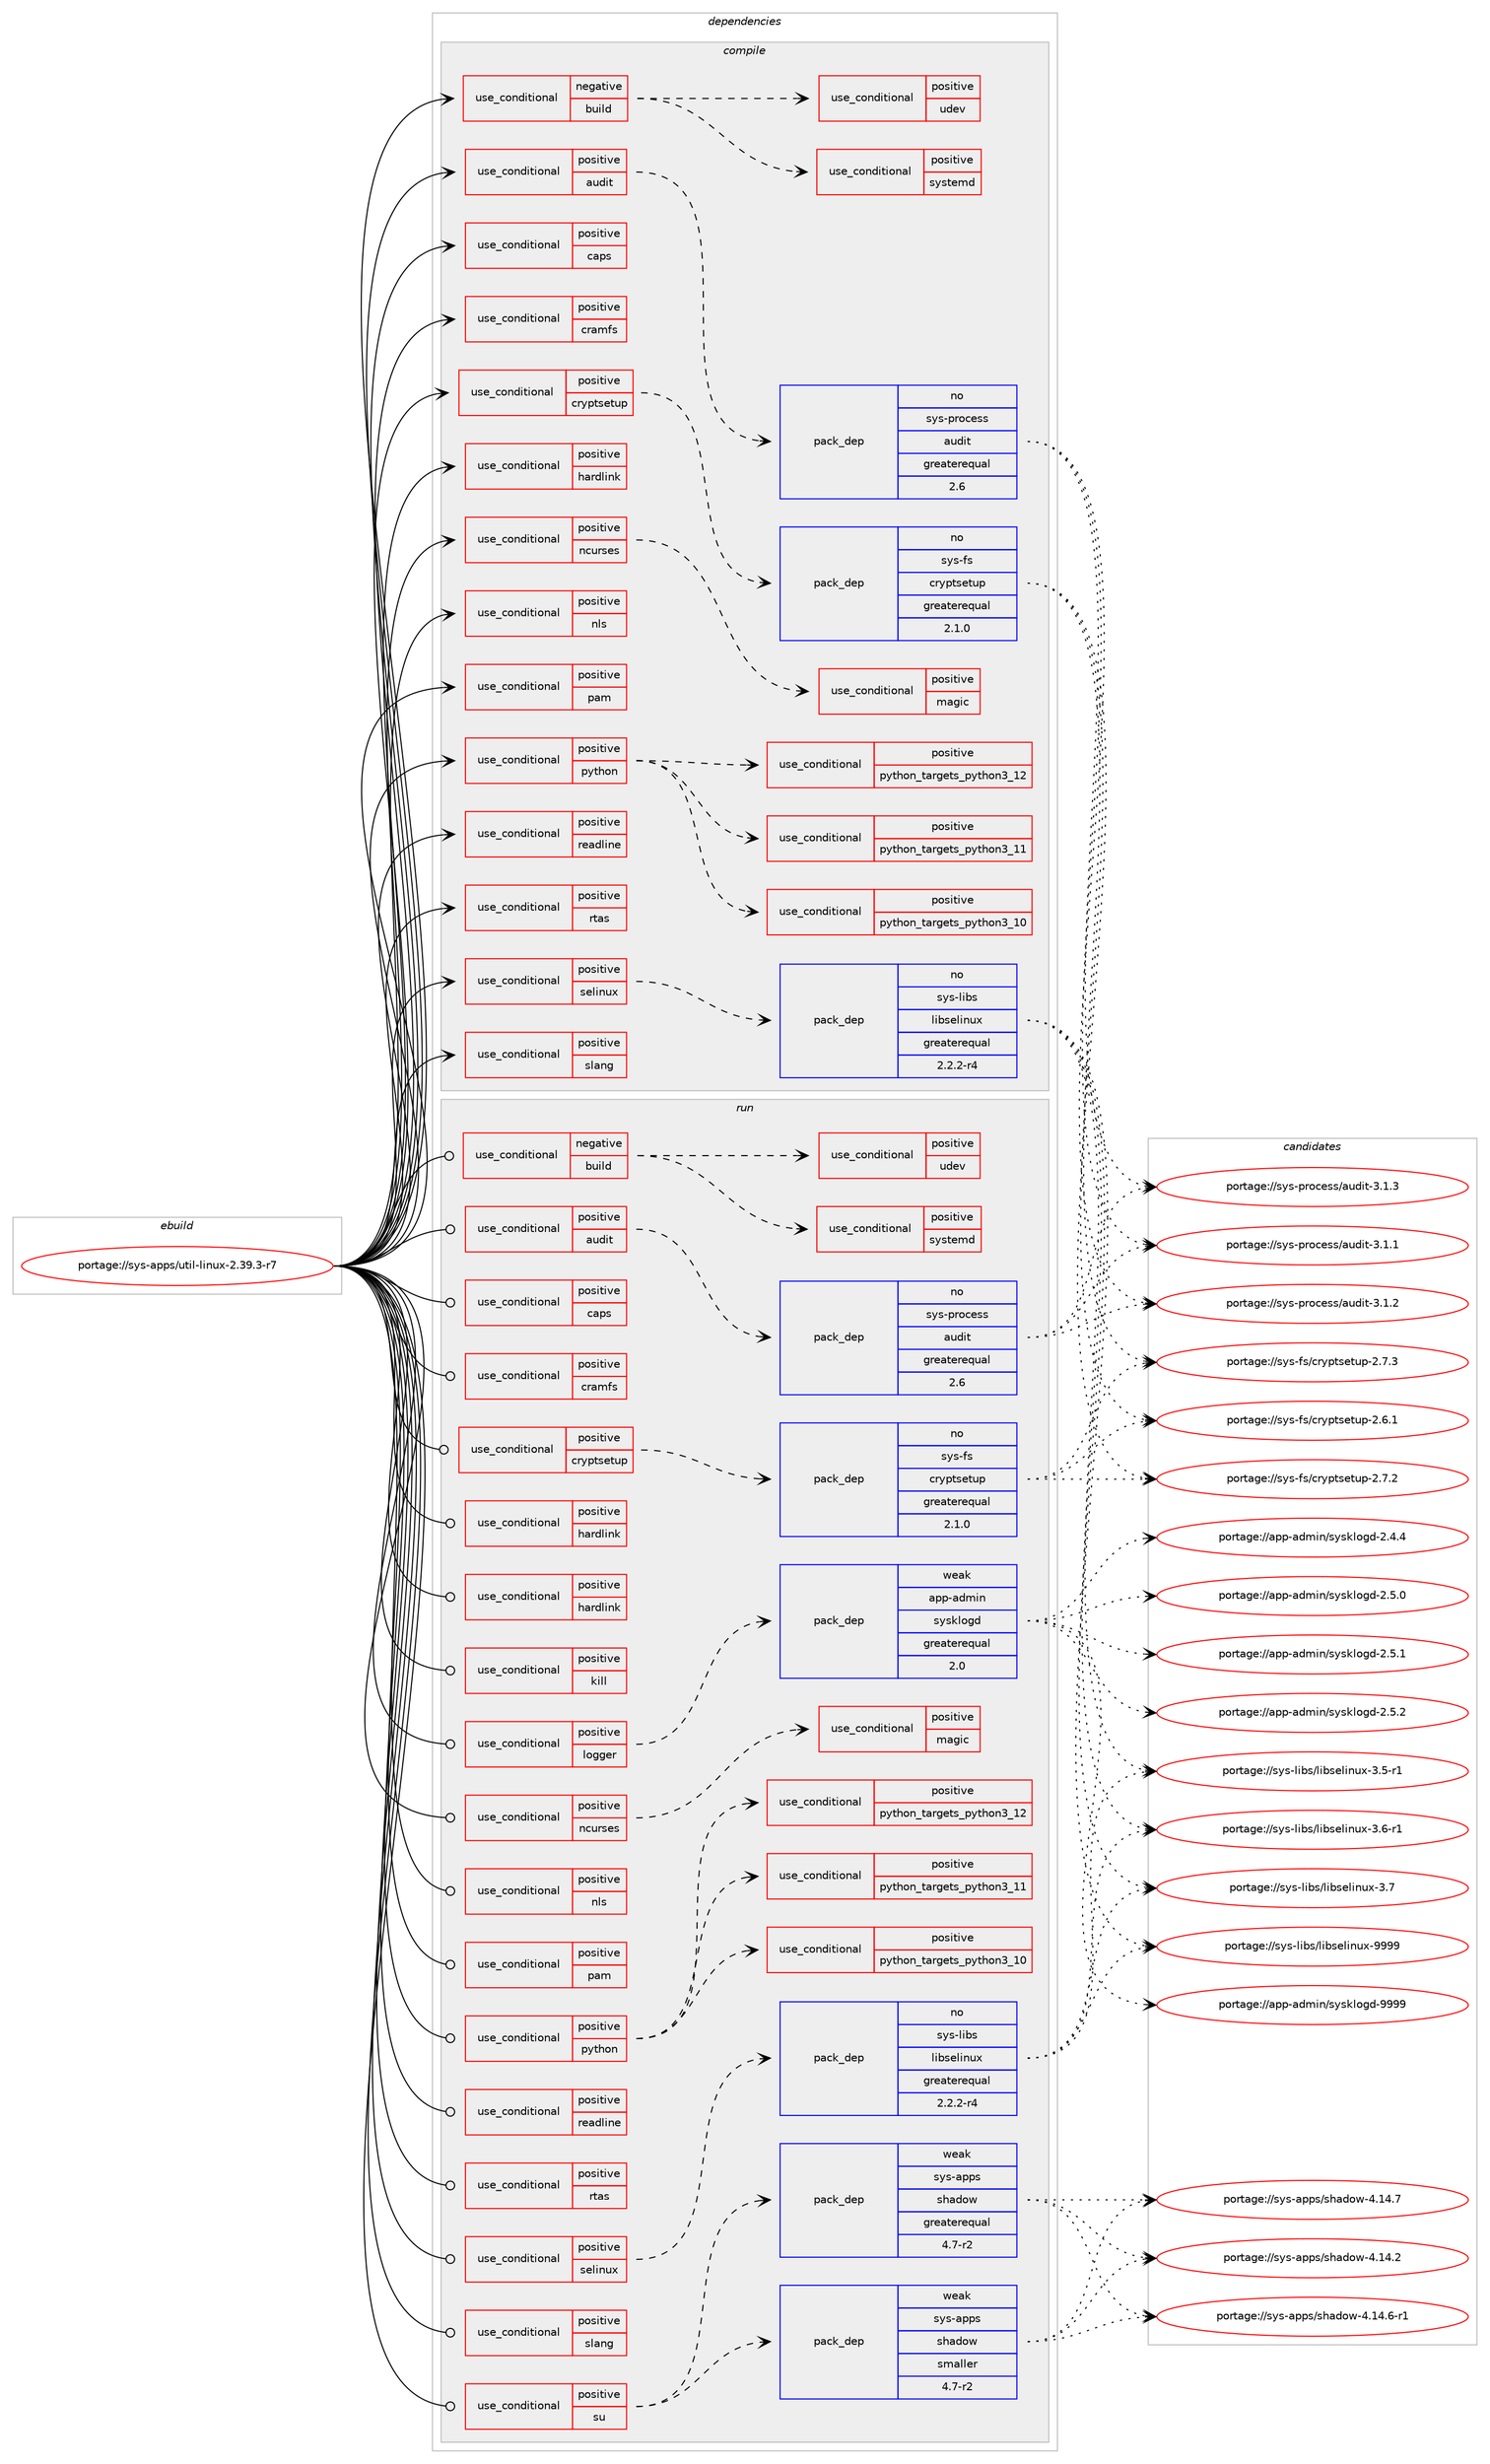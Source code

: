 digraph prolog {

# *************
# Graph options
# *************

newrank=true;
concentrate=true;
compound=true;
graph [rankdir=LR,fontname=Helvetica,fontsize=10,ranksep=1.5];#, ranksep=2.5, nodesep=0.2];
edge  [arrowhead=vee];
node  [fontname=Helvetica,fontsize=10];

# **********
# The ebuild
# **********

subgraph cluster_leftcol {
color=gray;
rank=same;
label=<<i>ebuild</i>>;
id [label="portage://sys-apps/util-linux-2.39.3-r7", color=red, width=4, href="../sys-apps/util-linux-2.39.3-r7.svg"];
}

# ****************
# The dependencies
# ****************

subgraph cluster_midcol {
color=gray;
label=<<i>dependencies</i>>;
subgraph cluster_compile {
fillcolor="#eeeeee";
style=filled;
label=<<i>compile</i>>;
subgraph cond110214 {
dependency213957 [label=<<TABLE BORDER="0" CELLBORDER="1" CELLSPACING="0" CELLPADDING="4"><TR><TD ROWSPAN="3" CELLPADDING="10">use_conditional</TD></TR><TR><TD>negative</TD></TR><TR><TD>build</TD></TR></TABLE>>, shape=none, color=red];
subgraph cond110215 {
dependency213958 [label=<<TABLE BORDER="0" CELLBORDER="1" CELLSPACING="0" CELLPADDING="4"><TR><TD ROWSPAN="3" CELLPADDING="10">use_conditional</TD></TR><TR><TD>positive</TD></TR><TR><TD>systemd</TD></TR></TABLE>>, shape=none, color=red];
# *** BEGIN UNKNOWN DEPENDENCY TYPE (TODO) ***
# dependency213958 -> package_dependency(portage://sys-apps/util-linux-2.39.3-r7,install,no,sys-apps,systemd,none,[,,],[],[])
# *** END UNKNOWN DEPENDENCY TYPE (TODO) ***

}
dependency213957:e -> dependency213958:w [weight=20,style="dashed",arrowhead="vee"];
subgraph cond110216 {
dependency213959 [label=<<TABLE BORDER="0" CELLBORDER="1" CELLSPACING="0" CELLPADDING="4"><TR><TD ROWSPAN="3" CELLPADDING="10">use_conditional</TD></TR><TR><TD>positive</TD></TR><TR><TD>udev</TD></TR></TABLE>>, shape=none, color=red];
# *** BEGIN UNKNOWN DEPENDENCY TYPE (TODO) ***
# dependency213959 -> package_dependency(portage://sys-apps/util-linux-2.39.3-r7,install,no,virtual,libudev,none,[,,],any_same_slot,[])
# *** END UNKNOWN DEPENDENCY TYPE (TODO) ***

}
dependency213957:e -> dependency213959:w [weight=20,style="dashed",arrowhead="vee"];
}
id:e -> dependency213957:w [weight=20,style="solid",arrowhead="vee"];
subgraph cond110217 {
dependency213960 [label=<<TABLE BORDER="0" CELLBORDER="1" CELLSPACING="0" CELLPADDING="4"><TR><TD ROWSPAN="3" CELLPADDING="10">use_conditional</TD></TR><TR><TD>positive</TD></TR><TR><TD>audit</TD></TR></TABLE>>, shape=none, color=red];
subgraph pack100882 {
dependency213961 [label=<<TABLE BORDER="0" CELLBORDER="1" CELLSPACING="0" CELLPADDING="4" WIDTH="220"><TR><TD ROWSPAN="6" CELLPADDING="30">pack_dep</TD></TR><TR><TD WIDTH="110">no</TD></TR><TR><TD>sys-process</TD></TR><TR><TD>audit</TD></TR><TR><TD>greaterequal</TD></TR><TR><TD>2.6</TD></TR></TABLE>>, shape=none, color=blue];
}
dependency213960:e -> dependency213961:w [weight=20,style="dashed",arrowhead="vee"];
}
id:e -> dependency213960:w [weight=20,style="solid",arrowhead="vee"];
subgraph cond110218 {
dependency213962 [label=<<TABLE BORDER="0" CELLBORDER="1" CELLSPACING="0" CELLPADDING="4"><TR><TD ROWSPAN="3" CELLPADDING="10">use_conditional</TD></TR><TR><TD>positive</TD></TR><TR><TD>caps</TD></TR></TABLE>>, shape=none, color=red];
# *** BEGIN UNKNOWN DEPENDENCY TYPE (TODO) ***
# dependency213962 -> package_dependency(portage://sys-apps/util-linux-2.39.3-r7,install,no,sys-libs,libcap-ng,none,[,,],[],[])
# *** END UNKNOWN DEPENDENCY TYPE (TODO) ***

}
id:e -> dependency213962:w [weight=20,style="solid",arrowhead="vee"];
subgraph cond110219 {
dependency213963 [label=<<TABLE BORDER="0" CELLBORDER="1" CELLSPACING="0" CELLPADDING="4"><TR><TD ROWSPAN="3" CELLPADDING="10">use_conditional</TD></TR><TR><TD>positive</TD></TR><TR><TD>cramfs</TD></TR></TABLE>>, shape=none, color=red];
# *** BEGIN UNKNOWN DEPENDENCY TYPE (TODO) ***
# dependency213963 -> package_dependency(portage://sys-apps/util-linux-2.39.3-r7,install,no,sys-libs,zlib,none,[,,],any_same_slot,[])
# *** END UNKNOWN DEPENDENCY TYPE (TODO) ***

}
id:e -> dependency213963:w [weight=20,style="solid",arrowhead="vee"];
subgraph cond110220 {
dependency213964 [label=<<TABLE BORDER="0" CELLBORDER="1" CELLSPACING="0" CELLPADDING="4"><TR><TD ROWSPAN="3" CELLPADDING="10">use_conditional</TD></TR><TR><TD>positive</TD></TR><TR><TD>cryptsetup</TD></TR></TABLE>>, shape=none, color=red];
subgraph pack100883 {
dependency213965 [label=<<TABLE BORDER="0" CELLBORDER="1" CELLSPACING="0" CELLPADDING="4" WIDTH="220"><TR><TD ROWSPAN="6" CELLPADDING="30">pack_dep</TD></TR><TR><TD WIDTH="110">no</TD></TR><TR><TD>sys-fs</TD></TR><TR><TD>cryptsetup</TD></TR><TR><TD>greaterequal</TD></TR><TR><TD>2.1.0</TD></TR></TABLE>>, shape=none, color=blue];
}
dependency213964:e -> dependency213965:w [weight=20,style="dashed",arrowhead="vee"];
}
id:e -> dependency213964:w [weight=20,style="solid",arrowhead="vee"];
subgraph cond110221 {
dependency213966 [label=<<TABLE BORDER="0" CELLBORDER="1" CELLSPACING="0" CELLPADDING="4"><TR><TD ROWSPAN="3" CELLPADDING="10">use_conditional</TD></TR><TR><TD>positive</TD></TR><TR><TD>hardlink</TD></TR></TABLE>>, shape=none, color=red];
# *** BEGIN UNKNOWN DEPENDENCY TYPE (TODO) ***
# dependency213966 -> package_dependency(portage://sys-apps/util-linux-2.39.3-r7,install,no,dev-libs,libpcre2,none,[,,],any_same_slot,[])
# *** END UNKNOWN DEPENDENCY TYPE (TODO) ***

}
id:e -> dependency213966:w [weight=20,style="solid",arrowhead="vee"];
subgraph cond110222 {
dependency213967 [label=<<TABLE BORDER="0" CELLBORDER="1" CELLSPACING="0" CELLPADDING="4"><TR><TD ROWSPAN="3" CELLPADDING="10">use_conditional</TD></TR><TR><TD>positive</TD></TR><TR><TD>ncurses</TD></TR></TABLE>>, shape=none, color=red];
# *** BEGIN UNKNOWN DEPENDENCY TYPE (TODO) ***
# dependency213967 -> package_dependency(portage://sys-apps/util-linux-2.39.3-r7,install,no,sys-libs,ncurses,none,[,,],any_same_slot,[use(optenable(unicode),positive)])
# *** END UNKNOWN DEPENDENCY TYPE (TODO) ***

subgraph cond110223 {
dependency213968 [label=<<TABLE BORDER="0" CELLBORDER="1" CELLSPACING="0" CELLPADDING="4"><TR><TD ROWSPAN="3" CELLPADDING="10">use_conditional</TD></TR><TR><TD>positive</TD></TR><TR><TD>magic</TD></TR></TABLE>>, shape=none, color=red];
# *** BEGIN UNKNOWN DEPENDENCY TYPE (TODO) ***
# dependency213968 -> package_dependency(portage://sys-apps/util-linux-2.39.3-r7,install,no,sys-apps,file,none,[,,],[slot(0),equal],[])
# *** END UNKNOWN DEPENDENCY TYPE (TODO) ***

}
dependency213967:e -> dependency213968:w [weight=20,style="dashed",arrowhead="vee"];
}
id:e -> dependency213967:w [weight=20,style="solid",arrowhead="vee"];
subgraph cond110224 {
dependency213969 [label=<<TABLE BORDER="0" CELLBORDER="1" CELLSPACING="0" CELLPADDING="4"><TR><TD ROWSPAN="3" CELLPADDING="10">use_conditional</TD></TR><TR><TD>positive</TD></TR><TR><TD>nls</TD></TR></TABLE>>, shape=none, color=red];
# *** BEGIN UNKNOWN DEPENDENCY TYPE (TODO) ***
# dependency213969 -> package_dependency(portage://sys-apps/util-linux-2.39.3-r7,install,no,virtual,libintl,none,[,,],[],[use(optenable(abi_x86_32),negative),use(optenable(abi_x86_64),negative),use(optenable(abi_x86_x32),negative),use(optenable(abi_mips_n32),negative),use(optenable(abi_mips_n64),negative),use(optenable(abi_mips_o32),negative),use(optenable(abi_s390_32),negative),use(optenable(abi_s390_64),negative)])
# *** END UNKNOWN DEPENDENCY TYPE (TODO) ***

}
id:e -> dependency213969:w [weight=20,style="solid",arrowhead="vee"];
subgraph cond110225 {
dependency213970 [label=<<TABLE BORDER="0" CELLBORDER="1" CELLSPACING="0" CELLPADDING="4"><TR><TD ROWSPAN="3" CELLPADDING="10">use_conditional</TD></TR><TR><TD>positive</TD></TR><TR><TD>pam</TD></TR></TABLE>>, shape=none, color=red];
# *** BEGIN UNKNOWN DEPENDENCY TYPE (TODO) ***
# dependency213970 -> package_dependency(portage://sys-apps/util-linux-2.39.3-r7,install,no,sys-libs,pam,none,[,,],[],[])
# *** END UNKNOWN DEPENDENCY TYPE (TODO) ***

}
id:e -> dependency213970:w [weight=20,style="solid",arrowhead="vee"];
subgraph cond110226 {
dependency213971 [label=<<TABLE BORDER="0" CELLBORDER="1" CELLSPACING="0" CELLPADDING="4"><TR><TD ROWSPAN="3" CELLPADDING="10">use_conditional</TD></TR><TR><TD>positive</TD></TR><TR><TD>python</TD></TR></TABLE>>, shape=none, color=red];
subgraph cond110227 {
dependency213972 [label=<<TABLE BORDER="0" CELLBORDER="1" CELLSPACING="0" CELLPADDING="4"><TR><TD ROWSPAN="3" CELLPADDING="10">use_conditional</TD></TR><TR><TD>positive</TD></TR><TR><TD>python_targets_python3_10</TD></TR></TABLE>>, shape=none, color=red];
# *** BEGIN UNKNOWN DEPENDENCY TYPE (TODO) ***
# dependency213972 -> package_dependency(portage://sys-apps/util-linux-2.39.3-r7,install,no,dev-lang,python,none,[,,],[slot(3.10)],[])
# *** END UNKNOWN DEPENDENCY TYPE (TODO) ***

}
dependency213971:e -> dependency213972:w [weight=20,style="dashed",arrowhead="vee"];
subgraph cond110228 {
dependency213973 [label=<<TABLE BORDER="0" CELLBORDER="1" CELLSPACING="0" CELLPADDING="4"><TR><TD ROWSPAN="3" CELLPADDING="10">use_conditional</TD></TR><TR><TD>positive</TD></TR><TR><TD>python_targets_python3_11</TD></TR></TABLE>>, shape=none, color=red];
# *** BEGIN UNKNOWN DEPENDENCY TYPE (TODO) ***
# dependency213973 -> package_dependency(portage://sys-apps/util-linux-2.39.3-r7,install,no,dev-lang,python,none,[,,],[slot(3.11)],[])
# *** END UNKNOWN DEPENDENCY TYPE (TODO) ***

}
dependency213971:e -> dependency213973:w [weight=20,style="dashed",arrowhead="vee"];
subgraph cond110229 {
dependency213974 [label=<<TABLE BORDER="0" CELLBORDER="1" CELLSPACING="0" CELLPADDING="4"><TR><TD ROWSPAN="3" CELLPADDING="10">use_conditional</TD></TR><TR><TD>positive</TD></TR><TR><TD>python_targets_python3_12</TD></TR></TABLE>>, shape=none, color=red];
# *** BEGIN UNKNOWN DEPENDENCY TYPE (TODO) ***
# dependency213974 -> package_dependency(portage://sys-apps/util-linux-2.39.3-r7,install,no,dev-lang,python,none,[,,],[slot(3.12)],[])
# *** END UNKNOWN DEPENDENCY TYPE (TODO) ***

}
dependency213971:e -> dependency213974:w [weight=20,style="dashed",arrowhead="vee"];
}
id:e -> dependency213971:w [weight=20,style="solid",arrowhead="vee"];
subgraph cond110230 {
dependency213975 [label=<<TABLE BORDER="0" CELLBORDER="1" CELLSPACING="0" CELLPADDING="4"><TR><TD ROWSPAN="3" CELLPADDING="10">use_conditional</TD></TR><TR><TD>positive</TD></TR><TR><TD>readline</TD></TR></TABLE>>, shape=none, color=red];
# *** BEGIN UNKNOWN DEPENDENCY TYPE (TODO) ***
# dependency213975 -> package_dependency(portage://sys-apps/util-linux-2.39.3-r7,install,no,sys-libs,readline,none,[,,],[slot(0),equal],[])
# *** END UNKNOWN DEPENDENCY TYPE (TODO) ***

}
id:e -> dependency213975:w [weight=20,style="solid",arrowhead="vee"];
subgraph cond110231 {
dependency213976 [label=<<TABLE BORDER="0" CELLBORDER="1" CELLSPACING="0" CELLPADDING="4"><TR><TD ROWSPAN="3" CELLPADDING="10">use_conditional</TD></TR><TR><TD>positive</TD></TR><TR><TD>rtas</TD></TR></TABLE>>, shape=none, color=red];
# *** BEGIN UNKNOWN DEPENDENCY TYPE (TODO) ***
# dependency213976 -> package_dependency(portage://sys-apps/util-linux-2.39.3-r7,install,no,sys-libs,librtas,none,[,,],[],[])
# *** END UNKNOWN DEPENDENCY TYPE (TODO) ***

}
id:e -> dependency213976:w [weight=20,style="solid",arrowhead="vee"];
subgraph cond110232 {
dependency213977 [label=<<TABLE BORDER="0" CELLBORDER="1" CELLSPACING="0" CELLPADDING="4"><TR><TD ROWSPAN="3" CELLPADDING="10">use_conditional</TD></TR><TR><TD>positive</TD></TR><TR><TD>selinux</TD></TR></TABLE>>, shape=none, color=red];
subgraph pack100884 {
dependency213978 [label=<<TABLE BORDER="0" CELLBORDER="1" CELLSPACING="0" CELLPADDING="4" WIDTH="220"><TR><TD ROWSPAN="6" CELLPADDING="30">pack_dep</TD></TR><TR><TD WIDTH="110">no</TD></TR><TR><TD>sys-libs</TD></TR><TR><TD>libselinux</TD></TR><TR><TD>greaterequal</TD></TR><TR><TD>2.2.2-r4</TD></TR></TABLE>>, shape=none, color=blue];
}
dependency213977:e -> dependency213978:w [weight=20,style="dashed",arrowhead="vee"];
}
id:e -> dependency213977:w [weight=20,style="solid",arrowhead="vee"];
subgraph cond110233 {
dependency213979 [label=<<TABLE BORDER="0" CELLBORDER="1" CELLSPACING="0" CELLPADDING="4"><TR><TD ROWSPAN="3" CELLPADDING="10">use_conditional</TD></TR><TR><TD>positive</TD></TR><TR><TD>slang</TD></TR></TABLE>>, shape=none, color=red];
# *** BEGIN UNKNOWN DEPENDENCY TYPE (TODO) ***
# dependency213979 -> package_dependency(portage://sys-apps/util-linux-2.39.3-r7,install,no,sys-libs,slang,none,[,,],[],[])
# *** END UNKNOWN DEPENDENCY TYPE (TODO) ***

}
id:e -> dependency213979:w [weight=20,style="solid",arrowhead="vee"];
# *** BEGIN UNKNOWN DEPENDENCY TYPE (TODO) ***
# id -> package_dependency(portage://sys-apps/util-linux-2.39.3-r7,install,no,acct-group,root,none,[,,],[],[])
# *** END UNKNOWN DEPENDENCY TYPE (TODO) ***

# *** BEGIN UNKNOWN DEPENDENCY TYPE (TODO) ***
# id -> package_dependency(portage://sys-apps/util-linux-2.39.3-r7,install,no,virtual,libcrypt,none,[,,],any_same_slot,[])
# *** END UNKNOWN DEPENDENCY TYPE (TODO) ***

# *** BEGIN UNKNOWN DEPENDENCY TYPE (TODO) ***
# id -> package_dependency(portage://sys-apps/util-linux-2.39.3-r7,install,no,virtual,os-headers,none,[,,],[],[])
# *** END UNKNOWN DEPENDENCY TYPE (TODO) ***

}
subgraph cluster_compileandrun {
fillcolor="#eeeeee";
style=filled;
label=<<i>compile and run</i>>;
}
subgraph cluster_run {
fillcolor="#eeeeee";
style=filled;
label=<<i>run</i>>;
subgraph cond110234 {
dependency213980 [label=<<TABLE BORDER="0" CELLBORDER="1" CELLSPACING="0" CELLPADDING="4"><TR><TD ROWSPAN="3" CELLPADDING="10">use_conditional</TD></TR><TR><TD>negative</TD></TR><TR><TD>build</TD></TR></TABLE>>, shape=none, color=red];
subgraph cond110235 {
dependency213981 [label=<<TABLE BORDER="0" CELLBORDER="1" CELLSPACING="0" CELLPADDING="4"><TR><TD ROWSPAN="3" CELLPADDING="10">use_conditional</TD></TR><TR><TD>positive</TD></TR><TR><TD>systemd</TD></TR></TABLE>>, shape=none, color=red];
# *** BEGIN UNKNOWN DEPENDENCY TYPE (TODO) ***
# dependency213981 -> package_dependency(portage://sys-apps/util-linux-2.39.3-r7,run,no,sys-apps,systemd,none,[,,],[],[])
# *** END UNKNOWN DEPENDENCY TYPE (TODO) ***

}
dependency213980:e -> dependency213981:w [weight=20,style="dashed",arrowhead="vee"];
subgraph cond110236 {
dependency213982 [label=<<TABLE BORDER="0" CELLBORDER="1" CELLSPACING="0" CELLPADDING="4"><TR><TD ROWSPAN="3" CELLPADDING="10">use_conditional</TD></TR><TR><TD>positive</TD></TR><TR><TD>udev</TD></TR></TABLE>>, shape=none, color=red];
# *** BEGIN UNKNOWN DEPENDENCY TYPE (TODO) ***
# dependency213982 -> package_dependency(portage://sys-apps/util-linux-2.39.3-r7,run,no,virtual,libudev,none,[,,],any_same_slot,[])
# *** END UNKNOWN DEPENDENCY TYPE (TODO) ***

}
dependency213980:e -> dependency213982:w [weight=20,style="dashed",arrowhead="vee"];
}
id:e -> dependency213980:w [weight=20,style="solid",arrowhead="odot"];
subgraph cond110237 {
dependency213983 [label=<<TABLE BORDER="0" CELLBORDER="1" CELLSPACING="0" CELLPADDING="4"><TR><TD ROWSPAN="3" CELLPADDING="10">use_conditional</TD></TR><TR><TD>positive</TD></TR><TR><TD>audit</TD></TR></TABLE>>, shape=none, color=red];
subgraph pack100885 {
dependency213984 [label=<<TABLE BORDER="0" CELLBORDER="1" CELLSPACING="0" CELLPADDING="4" WIDTH="220"><TR><TD ROWSPAN="6" CELLPADDING="30">pack_dep</TD></TR><TR><TD WIDTH="110">no</TD></TR><TR><TD>sys-process</TD></TR><TR><TD>audit</TD></TR><TR><TD>greaterequal</TD></TR><TR><TD>2.6</TD></TR></TABLE>>, shape=none, color=blue];
}
dependency213983:e -> dependency213984:w [weight=20,style="dashed",arrowhead="vee"];
}
id:e -> dependency213983:w [weight=20,style="solid",arrowhead="odot"];
subgraph cond110238 {
dependency213985 [label=<<TABLE BORDER="0" CELLBORDER="1" CELLSPACING="0" CELLPADDING="4"><TR><TD ROWSPAN="3" CELLPADDING="10">use_conditional</TD></TR><TR><TD>positive</TD></TR><TR><TD>caps</TD></TR></TABLE>>, shape=none, color=red];
# *** BEGIN UNKNOWN DEPENDENCY TYPE (TODO) ***
# dependency213985 -> package_dependency(portage://sys-apps/util-linux-2.39.3-r7,run,no,sys-libs,libcap-ng,none,[,,],[],[])
# *** END UNKNOWN DEPENDENCY TYPE (TODO) ***

}
id:e -> dependency213985:w [weight=20,style="solid",arrowhead="odot"];
subgraph cond110239 {
dependency213986 [label=<<TABLE BORDER="0" CELLBORDER="1" CELLSPACING="0" CELLPADDING="4"><TR><TD ROWSPAN="3" CELLPADDING="10">use_conditional</TD></TR><TR><TD>positive</TD></TR><TR><TD>cramfs</TD></TR></TABLE>>, shape=none, color=red];
# *** BEGIN UNKNOWN DEPENDENCY TYPE (TODO) ***
# dependency213986 -> package_dependency(portage://sys-apps/util-linux-2.39.3-r7,run,no,sys-libs,zlib,none,[,,],any_same_slot,[])
# *** END UNKNOWN DEPENDENCY TYPE (TODO) ***

}
id:e -> dependency213986:w [weight=20,style="solid",arrowhead="odot"];
subgraph cond110240 {
dependency213987 [label=<<TABLE BORDER="0" CELLBORDER="1" CELLSPACING="0" CELLPADDING="4"><TR><TD ROWSPAN="3" CELLPADDING="10">use_conditional</TD></TR><TR><TD>positive</TD></TR><TR><TD>cryptsetup</TD></TR></TABLE>>, shape=none, color=red];
subgraph pack100886 {
dependency213988 [label=<<TABLE BORDER="0" CELLBORDER="1" CELLSPACING="0" CELLPADDING="4" WIDTH="220"><TR><TD ROWSPAN="6" CELLPADDING="30">pack_dep</TD></TR><TR><TD WIDTH="110">no</TD></TR><TR><TD>sys-fs</TD></TR><TR><TD>cryptsetup</TD></TR><TR><TD>greaterequal</TD></TR><TR><TD>2.1.0</TD></TR></TABLE>>, shape=none, color=blue];
}
dependency213987:e -> dependency213988:w [weight=20,style="dashed",arrowhead="vee"];
}
id:e -> dependency213987:w [weight=20,style="solid",arrowhead="odot"];
subgraph cond110241 {
dependency213989 [label=<<TABLE BORDER="0" CELLBORDER="1" CELLSPACING="0" CELLPADDING="4"><TR><TD ROWSPAN="3" CELLPADDING="10">use_conditional</TD></TR><TR><TD>positive</TD></TR><TR><TD>hardlink</TD></TR></TABLE>>, shape=none, color=red];
# *** BEGIN UNKNOWN DEPENDENCY TYPE (TODO) ***
# dependency213989 -> package_dependency(portage://sys-apps/util-linux-2.39.3-r7,run,no,dev-libs,libpcre2,none,[,,],any_same_slot,[])
# *** END UNKNOWN DEPENDENCY TYPE (TODO) ***

}
id:e -> dependency213989:w [weight=20,style="solid",arrowhead="odot"];
subgraph cond110242 {
dependency213990 [label=<<TABLE BORDER="0" CELLBORDER="1" CELLSPACING="0" CELLPADDING="4"><TR><TD ROWSPAN="3" CELLPADDING="10">use_conditional</TD></TR><TR><TD>positive</TD></TR><TR><TD>hardlink</TD></TR></TABLE>>, shape=none, color=red];
# *** BEGIN UNKNOWN DEPENDENCY TYPE (TODO) ***
# dependency213990 -> package_dependency(portage://sys-apps/util-linux-2.39.3-r7,run,weak,app-arch,hardlink,none,[,,],[],[])
# *** END UNKNOWN DEPENDENCY TYPE (TODO) ***

}
id:e -> dependency213990:w [weight=20,style="solid",arrowhead="odot"];
subgraph cond110243 {
dependency213991 [label=<<TABLE BORDER="0" CELLBORDER="1" CELLSPACING="0" CELLPADDING="4"><TR><TD ROWSPAN="3" CELLPADDING="10">use_conditional</TD></TR><TR><TD>positive</TD></TR><TR><TD>kill</TD></TR></TABLE>>, shape=none, color=red];
# *** BEGIN UNKNOWN DEPENDENCY TYPE (TODO) ***
# dependency213991 -> package_dependency(portage://sys-apps/util-linux-2.39.3-r7,run,weak,sys-apps,coreutils,none,[,,],[],[use(enable(kill),none)])
# *** END UNKNOWN DEPENDENCY TYPE (TODO) ***

# *** BEGIN UNKNOWN DEPENDENCY TYPE (TODO) ***
# dependency213991 -> package_dependency(portage://sys-apps/util-linux-2.39.3-r7,run,weak,sys-process,procps,none,[,,],[],[use(enable(kill),none)])
# *** END UNKNOWN DEPENDENCY TYPE (TODO) ***

}
id:e -> dependency213991:w [weight=20,style="solid",arrowhead="odot"];
subgraph cond110244 {
dependency213992 [label=<<TABLE BORDER="0" CELLBORDER="1" CELLSPACING="0" CELLPADDING="4"><TR><TD ROWSPAN="3" CELLPADDING="10">use_conditional</TD></TR><TR><TD>positive</TD></TR><TR><TD>logger</TD></TR></TABLE>>, shape=none, color=red];
subgraph pack100887 {
dependency213993 [label=<<TABLE BORDER="0" CELLBORDER="1" CELLSPACING="0" CELLPADDING="4" WIDTH="220"><TR><TD ROWSPAN="6" CELLPADDING="30">pack_dep</TD></TR><TR><TD WIDTH="110">weak</TD></TR><TR><TD>app-admin</TD></TR><TR><TD>sysklogd</TD></TR><TR><TD>greaterequal</TD></TR><TR><TD>2.0</TD></TR></TABLE>>, shape=none, color=blue];
}
dependency213992:e -> dependency213993:w [weight=20,style="dashed",arrowhead="vee"];
}
id:e -> dependency213992:w [weight=20,style="solid",arrowhead="odot"];
subgraph cond110245 {
dependency213994 [label=<<TABLE BORDER="0" CELLBORDER="1" CELLSPACING="0" CELLPADDING="4"><TR><TD ROWSPAN="3" CELLPADDING="10">use_conditional</TD></TR><TR><TD>positive</TD></TR><TR><TD>ncurses</TD></TR></TABLE>>, shape=none, color=red];
# *** BEGIN UNKNOWN DEPENDENCY TYPE (TODO) ***
# dependency213994 -> package_dependency(portage://sys-apps/util-linux-2.39.3-r7,run,no,sys-libs,ncurses,none,[,,],any_same_slot,[use(optenable(unicode),positive)])
# *** END UNKNOWN DEPENDENCY TYPE (TODO) ***

subgraph cond110246 {
dependency213995 [label=<<TABLE BORDER="0" CELLBORDER="1" CELLSPACING="0" CELLPADDING="4"><TR><TD ROWSPAN="3" CELLPADDING="10">use_conditional</TD></TR><TR><TD>positive</TD></TR><TR><TD>magic</TD></TR></TABLE>>, shape=none, color=red];
# *** BEGIN UNKNOWN DEPENDENCY TYPE (TODO) ***
# dependency213995 -> package_dependency(portage://sys-apps/util-linux-2.39.3-r7,run,no,sys-apps,file,none,[,,],[slot(0),equal],[])
# *** END UNKNOWN DEPENDENCY TYPE (TODO) ***

}
dependency213994:e -> dependency213995:w [weight=20,style="dashed",arrowhead="vee"];
}
id:e -> dependency213994:w [weight=20,style="solid",arrowhead="odot"];
subgraph cond110247 {
dependency213996 [label=<<TABLE BORDER="0" CELLBORDER="1" CELLSPACING="0" CELLPADDING="4"><TR><TD ROWSPAN="3" CELLPADDING="10">use_conditional</TD></TR><TR><TD>positive</TD></TR><TR><TD>nls</TD></TR></TABLE>>, shape=none, color=red];
# *** BEGIN UNKNOWN DEPENDENCY TYPE (TODO) ***
# dependency213996 -> package_dependency(portage://sys-apps/util-linux-2.39.3-r7,run,no,virtual,libintl,none,[,,],[],[use(optenable(abi_x86_32),negative),use(optenable(abi_x86_64),negative),use(optenable(abi_x86_x32),negative),use(optenable(abi_mips_n32),negative),use(optenable(abi_mips_n64),negative),use(optenable(abi_mips_o32),negative),use(optenable(abi_s390_32),negative),use(optenable(abi_s390_64),negative)])
# *** END UNKNOWN DEPENDENCY TYPE (TODO) ***

}
id:e -> dependency213996:w [weight=20,style="solid",arrowhead="odot"];
subgraph cond110248 {
dependency213997 [label=<<TABLE BORDER="0" CELLBORDER="1" CELLSPACING="0" CELLPADDING="4"><TR><TD ROWSPAN="3" CELLPADDING="10">use_conditional</TD></TR><TR><TD>positive</TD></TR><TR><TD>pam</TD></TR></TABLE>>, shape=none, color=red];
# *** BEGIN UNKNOWN DEPENDENCY TYPE (TODO) ***
# dependency213997 -> package_dependency(portage://sys-apps/util-linux-2.39.3-r7,run,no,sys-libs,pam,none,[,,],[],[])
# *** END UNKNOWN DEPENDENCY TYPE (TODO) ***

}
id:e -> dependency213997:w [weight=20,style="solid",arrowhead="odot"];
subgraph cond110249 {
dependency213998 [label=<<TABLE BORDER="0" CELLBORDER="1" CELLSPACING="0" CELLPADDING="4"><TR><TD ROWSPAN="3" CELLPADDING="10">use_conditional</TD></TR><TR><TD>positive</TD></TR><TR><TD>python</TD></TR></TABLE>>, shape=none, color=red];
subgraph cond110250 {
dependency213999 [label=<<TABLE BORDER="0" CELLBORDER="1" CELLSPACING="0" CELLPADDING="4"><TR><TD ROWSPAN="3" CELLPADDING="10">use_conditional</TD></TR><TR><TD>positive</TD></TR><TR><TD>python_targets_python3_10</TD></TR></TABLE>>, shape=none, color=red];
# *** BEGIN UNKNOWN DEPENDENCY TYPE (TODO) ***
# dependency213999 -> package_dependency(portage://sys-apps/util-linux-2.39.3-r7,run,no,dev-lang,python,none,[,,],[slot(3.10)],[])
# *** END UNKNOWN DEPENDENCY TYPE (TODO) ***

}
dependency213998:e -> dependency213999:w [weight=20,style="dashed",arrowhead="vee"];
subgraph cond110251 {
dependency214000 [label=<<TABLE BORDER="0" CELLBORDER="1" CELLSPACING="0" CELLPADDING="4"><TR><TD ROWSPAN="3" CELLPADDING="10">use_conditional</TD></TR><TR><TD>positive</TD></TR><TR><TD>python_targets_python3_11</TD></TR></TABLE>>, shape=none, color=red];
# *** BEGIN UNKNOWN DEPENDENCY TYPE (TODO) ***
# dependency214000 -> package_dependency(portage://sys-apps/util-linux-2.39.3-r7,run,no,dev-lang,python,none,[,,],[slot(3.11)],[])
# *** END UNKNOWN DEPENDENCY TYPE (TODO) ***

}
dependency213998:e -> dependency214000:w [weight=20,style="dashed",arrowhead="vee"];
subgraph cond110252 {
dependency214001 [label=<<TABLE BORDER="0" CELLBORDER="1" CELLSPACING="0" CELLPADDING="4"><TR><TD ROWSPAN="3" CELLPADDING="10">use_conditional</TD></TR><TR><TD>positive</TD></TR><TR><TD>python_targets_python3_12</TD></TR></TABLE>>, shape=none, color=red];
# *** BEGIN UNKNOWN DEPENDENCY TYPE (TODO) ***
# dependency214001 -> package_dependency(portage://sys-apps/util-linux-2.39.3-r7,run,no,dev-lang,python,none,[,,],[slot(3.12)],[])
# *** END UNKNOWN DEPENDENCY TYPE (TODO) ***

}
dependency213998:e -> dependency214001:w [weight=20,style="dashed",arrowhead="vee"];
}
id:e -> dependency213998:w [weight=20,style="solid",arrowhead="odot"];
subgraph cond110253 {
dependency214002 [label=<<TABLE BORDER="0" CELLBORDER="1" CELLSPACING="0" CELLPADDING="4"><TR><TD ROWSPAN="3" CELLPADDING="10">use_conditional</TD></TR><TR><TD>positive</TD></TR><TR><TD>readline</TD></TR></TABLE>>, shape=none, color=red];
# *** BEGIN UNKNOWN DEPENDENCY TYPE (TODO) ***
# dependency214002 -> package_dependency(portage://sys-apps/util-linux-2.39.3-r7,run,no,sys-libs,readline,none,[,,],[slot(0),equal],[])
# *** END UNKNOWN DEPENDENCY TYPE (TODO) ***

}
id:e -> dependency214002:w [weight=20,style="solid",arrowhead="odot"];
subgraph cond110254 {
dependency214003 [label=<<TABLE BORDER="0" CELLBORDER="1" CELLSPACING="0" CELLPADDING="4"><TR><TD ROWSPAN="3" CELLPADDING="10">use_conditional</TD></TR><TR><TD>positive</TD></TR><TR><TD>rtas</TD></TR></TABLE>>, shape=none, color=red];
# *** BEGIN UNKNOWN DEPENDENCY TYPE (TODO) ***
# dependency214003 -> package_dependency(portage://sys-apps/util-linux-2.39.3-r7,run,no,sys-libs,librtas,none,[,,],[],[])
# *** END UNKNOWN DEPENDENCY TYPE (TODO) ***

}
id:e -> dependency214003:w [weight=20,style="solid",arrowhead="odot"];
subgraph cond110255 {
dependency214004 [label=<<TABLE BORDER="0" CELLBORDER="1" CELLSPACING="0" CELLPADDING="4"><TR><TD ROWSPAN="3" CELLPADDING="10">use_conditional</TD></TR><TR><TD>positive</TD></TR><TR><TD>selinux</TD></TR></TABLE>>, shape=none, color=red];
subgraph pack100888 {
dependency214005 [label=<<TABLE BORDER="0" CELLBORDER="1" CELLSPACING="0" CELLPADDING="4" WIDTH="220"><TR><TD ROWSPAN="6" CELLPADDING="30">pack_dep</TD></TR><TR><TD WIDTH="110">no</TD></TR><TR><TD>sys-libs</TD></TR><TR><TD>libselinux</TD></TR><TR><TD>greaterequal</TD></TR><TR><TD>2.2.2-r4</TD></TR></TABLE>>, shape=none, color=blue];
}
dependency214004:e -> dependency214005:w [weight=20,style="dashed",arrowhead="vee"];
}
id:e -> dependency214004:w [weight=20,style="solid",arrowhead="odot"];
subgraph cond110256 {
dependency214006 [label=<<TABLE BORDER="0" CELLBORDER="1" CELLSPACING="0" CELLPADDING="4"><TR><TD ROWSPAN="3" CELLPADDING="10">use_conditional</TD></TR><TR><TD>positive</TD></TR><TR><TD>slang</TD></TR></TABLE>>, shape=none, color=red];
# *** BEGIN UNKNOWN DEPENDENCY TYPE (TODO) ***
# dependency214006 -> package_dependency(portage://sys-apps/util-linux-2.39.3-r7,run,no,sys-libs,slang,none,[,,],[],[])
# *** END UNKNOWN DEPENDENCY TYPE (TODO) ***

}
id:e -> dependency214006:w [weight=20,style="solid",arrowhead="odot"];
subgraph cond110257 {
dependency214007 [label=<<TABLE BORDER="0" CELLBORDER="1" CELLSPACING="0" CELLPADDING="4"><TR><TD ROWSPAN="3" CELLPADDING="10">use_conditional</TD></TR><TR><TD>positive</TD></TR><TR><TD>su</TD></TR></TABLE>>, shape=none, color=red];
subgraph pack100889 {
dependency214008 [label=<<TABLE BORDER="0" CELLBORDER="1" CELLSPACING="0" CELLPADDING="4" WIDTH="220"><TR><TD ROWSPAN="6" CELLPADDING="30">pack_dep</TD></TR><TR><TD WIDTH="110">weak</TD></TR><TR><TD>sys-apps</TD></TR><TR><TD>shadow</TD></TR><TR><TD>smaller</TD></TR><TR><TD>4.7-r2</TD></TR></TABLE>>, shape=none, color=blue];
}
dependency214007:e -> dependency214008:w [weight=20,style="dashed",arrowhead="vee"];
subgraph pack100890 {
dependency214009 [label=<<TABLE BORDER="0" CELLBORDER="1" CELLSPACING="0" CELLPADDING="4" WIDTH="220"><TR><TD ROWSPAN="6" CELLPADDING="30">pack_dep</TD></TR><TR><TD WIDTH="110">weak</TD></TR><TR><TD>sys-apps</TD></TR><TR><TD>shadow</TD></TR><TR><TD>greaterequal</TD></TR><TR><TD>4.7-r2</TD></TR></TABLE>>, shape=none, color=blue];
}
dependency214007:e -> dependency214009:w [weight=20,style="dashed",arrowhead="vee"];
}
id:e -> dependency214007:w [weight=20,style="solid",arrowhead="odot"];
# *** BEGIN UNKNOWN DEPENDENCY TYPE (TODO) ***
# id -> package_dependency(portage://sys-apps/util-linux-2.39.3-r7,run,no,virtual,libcrypt,none,[,,],any_same_slot,[])
# *** END UNKNOWN DEPENDENCY TYPE (TODO) ***

# *** BEGIN UNKNOWN DEPENDENCY TYPE (TODO) ***
# id -> package_dependency(portage://sys-apps/util-linux-2.39.3-r7,run,weak,net-wireless,rfkill,none,[,,],[],[])
# *** END UNKNOWN DEPENDENCY TYPE (TODO) ***

}
}

# **************
# The candidates
# **************

subgraph cluster_choices {
rank=same;
color=gray;
label=<<i>candidates</i>>;

subgraph choice100882 {
color=black;
nodesep=1;
choice11512111545112114111991011151154797117100105116455146494649 [label="portage://sys-process/audit-3.1.1", color=red, width=4,href="../sys-process/audit-3.1.1.svg"];
choice11512111545112114111991011151154797117100105116455146494650 [label="portage://sys-process/audit-3.1.2", color=red, width=4,href="../sys-process/audit-3.1.2.svg"];
choice11512111545112114111991011151154797117100105116455146494651 [label="portage://sys-process/audit-3.1.3", color=red, width=4,href="../sys-process/audit-3.1.3.svg"];
dependency213961:e -> choice11512111545112114111991011151154797117100105116455146494649:w [style=dotted,weight="100"];
dependency213961:e -> choice11512111545112114111991011151154797117100105116455146494650:w [style=dotted,weight="100"];
dependency213961:e -> choice11512111545112114111991011151154797117100105116455146494651:w [style=dotted,weight="100"];
}
subgraph choice100883 {
color=black;
nodesep=1;
choice115121115451021154799114121112116115101116117112455046544649 [label="portage://sys-fs/cryptsetup-2.6.1", color=red, width=4,href="../sys-fs/cryptsetup-2.6.1.svg"];
choice115121115451021154799114121112116115101116117112455046554650 [label="portage://sys-fs/cryptsetup-2.7.2", color=red, width=4,href="../sys-fs/cryptsetup-2.7.2.svg"];
choice115121115451021154799114121112116115101116117112455046554651 [label="portage://sys-fs/cryptsetup-2.7.3", color=red, width=4,href="../sys-fs/cryptsetup-2.7.3.svg"];
dependency213965:e -> choice115121115451021154799114121112116115101116117112455046544649:w [style=dotted,weight="100"];
dependency213965:e -> choice115121115451021154799114121112116115101116117112455046554650:w [style=dotted,weight="100"];
dependency213965:e -> choice115121115451021154799114121112116115101116117112455046554651:w [style=dotted,weight="100"];
}
subgraph choice100884 {
color=black;
nodesep=1;
choice11512111545108105981154710810598115101108105110117120455146534511449 [label="portage://sys-libs/libselinux-3.5-r1", color=red, width=4,href="../sys-libs/libselinux-3.5-r1.svg"];
choice11512111545108105981154710810598115101108105110117120455146544511449 [label="portage://sys-libs/libselinux-3.6-r1", color=red, width=4,href="../sys-libs/libselinux-3.6-r1.svg"];
choice1151211154510810598115471081059811510110810511011712045514655 [label="portage://sys-libs/libselinux-3.7", color=red, width=4,href="../sys-libs/libselinux-3.7.svg"];
choice115121115451081059811547108105981151011081051101171204557575757 [label="portage://sys-libs/libselinux-9999", color=red, width=4,href="../sys-libs/libselinux-9999.svg"];
dependency213978:e -> choice11512111545108105981154710810598115101108105110117120455146534511449:w [style=dotted,weight="100"];
dependency213978:e -> choice11512111545108105981154710810598115101108105110117120455146544511449:w [style=dotted,weight="100"];
dependency213978:e -> choice1151211154510810598115471081059811510110810511011712045514655:w [style=dotted,weight="100"];
dependency213978:e -> choice115121115451081059811547108105981151011081051101171204557575757:w [style=dotted,weight="100"];
}
subgraph choice100885 {
color=black;
nodesep=1;
choice11512111545112114111991011151154797117100105116455146494649 [label="portage://sys-process/audit-3.1.1", color=red, width=4,href="../sys-process/audit-3.1.1.svg"];
choice11512111545112114111991011151154797117100105116455146494650 [label="portage://sys-process/audit-3.1.2", color=red, width=4,href="../sys-process/audit-3.1.2.svg"];
choice11512111545112114111991011151154797117100105116455146494651 [label="portage://sys-process/audit-3.1.3", color=red, width=4,href="../sys-process/audit-3.1.3.svg"];
dependency213984:e -> choice11512111545112114111991011151154797117100105116455146494649:w [style=dotted,weight="100"];
dependency213984:e -> choice11512111545112114111991011151154797117100105116455146494650:w [style=dotted,weight="100"];
dependency213984:e -> choice11512111545112114111991011151154797117100105116455146494651:w [style=dotted,weight="100"];
}
subgraph choice100886 {
color=black;
nodesep=1;
choice115121115451021154799114121112116115101116117112455046544649 [label="portage://sys-fs/cryptsetup-2.6.1", color=red, width=4,href="../sys-fs/cryptsetup-2.6.1.svg"];
choice115121115451021154799114121112116115101116117112455046554650 [label="portage://sys-fs/cryptsetup-2.7.2", color=red, width=4,href="../sys-fs/cryptsetup-2.7.2.svg"];
choice115121115451021154799114121112116115101116117112455046554651 [label="portage://sys-fs/cryptsetup-2.7.3", color=red, width=4,href="../sys-fs/cryptsetup-2.7.3.svg"];
dependency213988:e -> choice115121115451021154799114121112116115101116117112455046544649:w [style=dotted,weight="100"];
dependency213988:e -> choice115121115451021154799114121112116115101116117112455046554650:w [style=dotted,weight="100"];
dependency213988:e -> choice115121115451021154799114121112116115101116117112455046554651:w [style=dotted,weight="100"];
}
subgraph choice100887 {
color=black;
nodesep=1;
choice97112112459710010910511047115121115107108111103100455046524652 [label="portage://app-admin/sysklogd-2.4.4", color=red, width=4,href="../app-admin/sysklogd-2.4.4.svg"];
choice97112112459710010910511047115121115107108111103100455046534648 [label="portage://app-admin/sysklogd-2.5.0", color=red, width=4,href="../app-admin/sysklogd-2.5.0.svg"];
choice97112112459710010910511047115121115107108111103100455046534649 [label="portage://app-admin/sysklogd-2.5.1", color=red, width=4,href="../app-admin/sysklogd-2.5.1.svg"];
choice97112112459710010910511047115121115107108111103100455046534650 [label="portage://app-admin/sysklogd-2.5.2", color=red, width=4,href="../app-admin/sysklogd-2.5.2.svg"];
choice971121124597100109105110471151211151071081111031004557575757 [label="portage://app-admin/sysklogd-9999", color=red, width=4,href="../app-admin/sysklogd-9999.svg"];
dependency213993:e -> choice97112112459710010910511047115121115107108111103100455046524652:w [style=dotted,weight="100"];
dependency213993:e -> choice97112112459710010910511047115121115107108111103100455046534648:w [style=dotted,weight="100"];
dependency213993:e -> choice97112112459710010910511047115121115107108111103100455046534649:w [style=dotted,weight="100"];
dependency213993:e -> choice97112112459710010910511047115121115107108111103100455046534650:w [style=dotted,weight="100"];
dependency213993:e -> choice971121124597100109105110471151211151071081111031004557575757:w [style=dotted,weight="100"];
}
subgraph choice100888 {
color=black;
nodesep=1;
choice11512111545108105981154710810598115101108105110117120455146534511449 [label="portage://sys-libs/libselinux-3.5-r1", color=red, width=4,href="../sys-libs/libselinux-3.5-r1.svg"];
choice11512111545108105981154710810598115101108105110117120455146544511449 [label="portage://sys-libs/libselinux-3.6-r1", color=red, width=4,href="../sys-libs/libselinux-3.6-r1.svg"];
choice1151211154510810598115471081059811510110810511011712045514655 [label="portage://sys-libs/libselinux-3.7", color=red, width=4,href="../sys-libs/libselinux-3.7.svg"];
choice115121115451081059811547108105981151011081051101171204557575757 [label="portage://sys-libs/libselinux-9999", color=red, width=4,href="../sys-libs/libselinux-9999.svg"];
dependency214005:e -> choice11512111545108105981154710810598115101108105110117120455146534511449:w [style=dotted,weight="100"];
dependency214005:e -> choice11512111545108105981154710810598115101108105110117120455146544511449:w [style=dotted,weight="100"];
dependency214005:e -> choice1151211154510810598115471081059811510110810511011712045514655:w [style=dotted,weight="100"];
dependency214005:e -> choice115121115451081059811547108105981151011081051101171204557575757:w [style=dotted,weight="100"];
}
subgraph choice100889 {
color=black;
nodesep=1;
choice1151211154597112112115471151049710011111945524649524650 [label="portage://sys-apps/shadow-4.14.2", color=red, width=4,href="../sys-apps/shadow-4.14.2.svg"];
choice11512111545971121121154711510497100111119455246495246544511449 [label="portage://sys-apps/shadow-4.14.6-r1", color=red, width=4,href="../sys-apps/shadow-4.14.6-r1.svg"];
choice1151211154597112112115471151049710011111945524649524655 [label="portage://sys-apps/shadow-4.14.7", color=red, width=4,href="../sys-apps/shadow-4.14.7.svg"];
dependency214008:e -> choice1151211154597112112115471151049710011111945524649524650:w [style=dotted,weight="100"];
dependency214008:e -> choice11512111545971121121154711510497100111119455246495246544511449:w [style=dotted,weight="100"];
dependency214008:e -> choice1151211154597112112115471151049710011111945524649524655:w [style=dotted,weight="100"];
}
subgraph choice100890 {
color=black;
nodesep=1;
choice1151211154597112112115471151049710011111945524649524650 [label="portage://sys-apps/shadow-4.14.2", color=red, width=4,href="../sys-apps/shadow-4.14.2.svg"];
choice11512111545971121121154711510497100111119455246495246544511449 [label="portage://sys-apps/shadow-4.14.6-r1", color=red, width=4,href="../sys-apps/shadow-4.14.6-r1.svg"];
choice1151211154597112112115471151049710011111945524649524655 [label="portage://sys-apps/shadow-4.14.7", color=red, width=4,href="../sys-apps/shadow-4.14.7.svg"];
dependency214009:e -> choice1151211154597112112115471151049710011111945524649524650:w [style=dotted,weight="100"];
dependency214009:e -> choice11512111545971121121154711510497100111119455246495246544511449:w [style=dotted,weight="100"];
dependency214009:e -> choice1151211154597112112115471151049710011111945524649524655:w [style=dotted,weight="100"];
}
}

}
